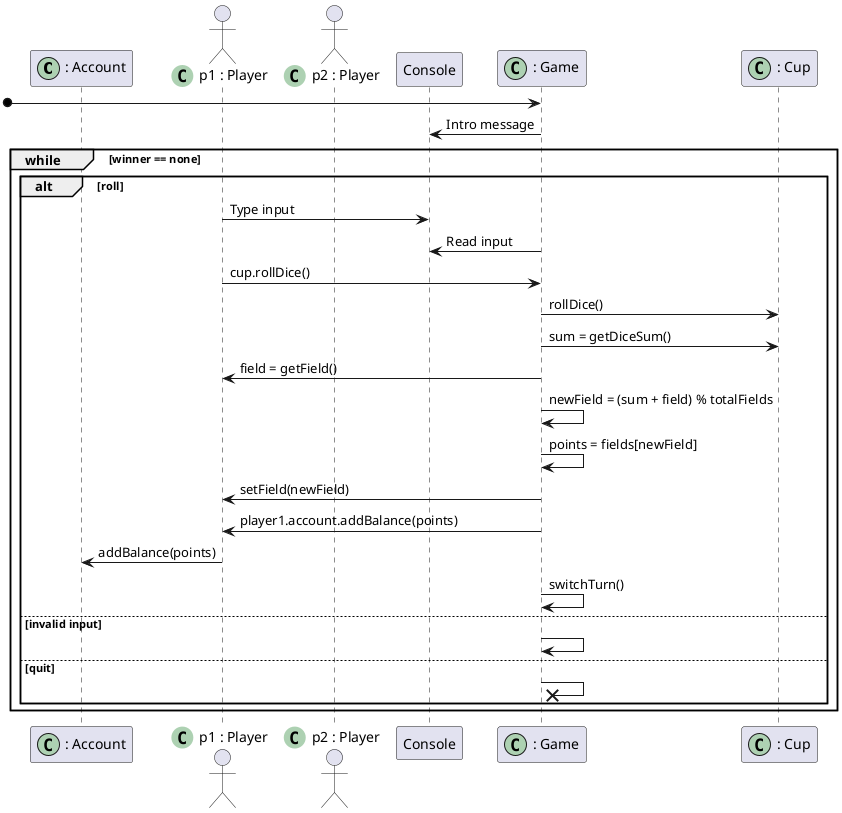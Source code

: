 @startuml system_sequence_diagram

participant ": Account" <<(C,#ADD1B2)>>
actor "p1 : Player" <<(C,#ADD1B2)>>
actor "p2 : Player" <<(C,#ADD1B2)>>
participant Console
participant ": Game" <<(C,#ADD1B2)>>
participant ": Cup" <<(C,#ADD1B2)>>

[o-> ": Game"
": Game" -> Console: Intro message

group while [winner == none]
    alt roll
        {roll} "p1 : Player" -> Console: Type input
        ": Game" -> Console: Read input
        "p1 : Player" -> ": Game": cup.rollDice()
        ": Game" -> ": Cup": rollDice()
        ": Game" -> ": Cup": sum = getDiceSum()
        ": Game" -> "p1 : Player": field = getField()
        ": Game" -> ": Game": newField = (sum + field) % totalFields
        ": Game" -> ": Game": points = fields[newField]
        ": Game" -> "p1 : Player": setField(newField)
        ": Game" -> "p1 : Player": player1.account.addBalance(points)
        "p1 : Player" -> ": Account": addBalance(points)
        ": Game" -> ": Game": switchTurn()
    else invalid input
        ": Game" -> ": Game"
    else quit
        ": Game" ->x ": Game"
    end
end

@enduml
